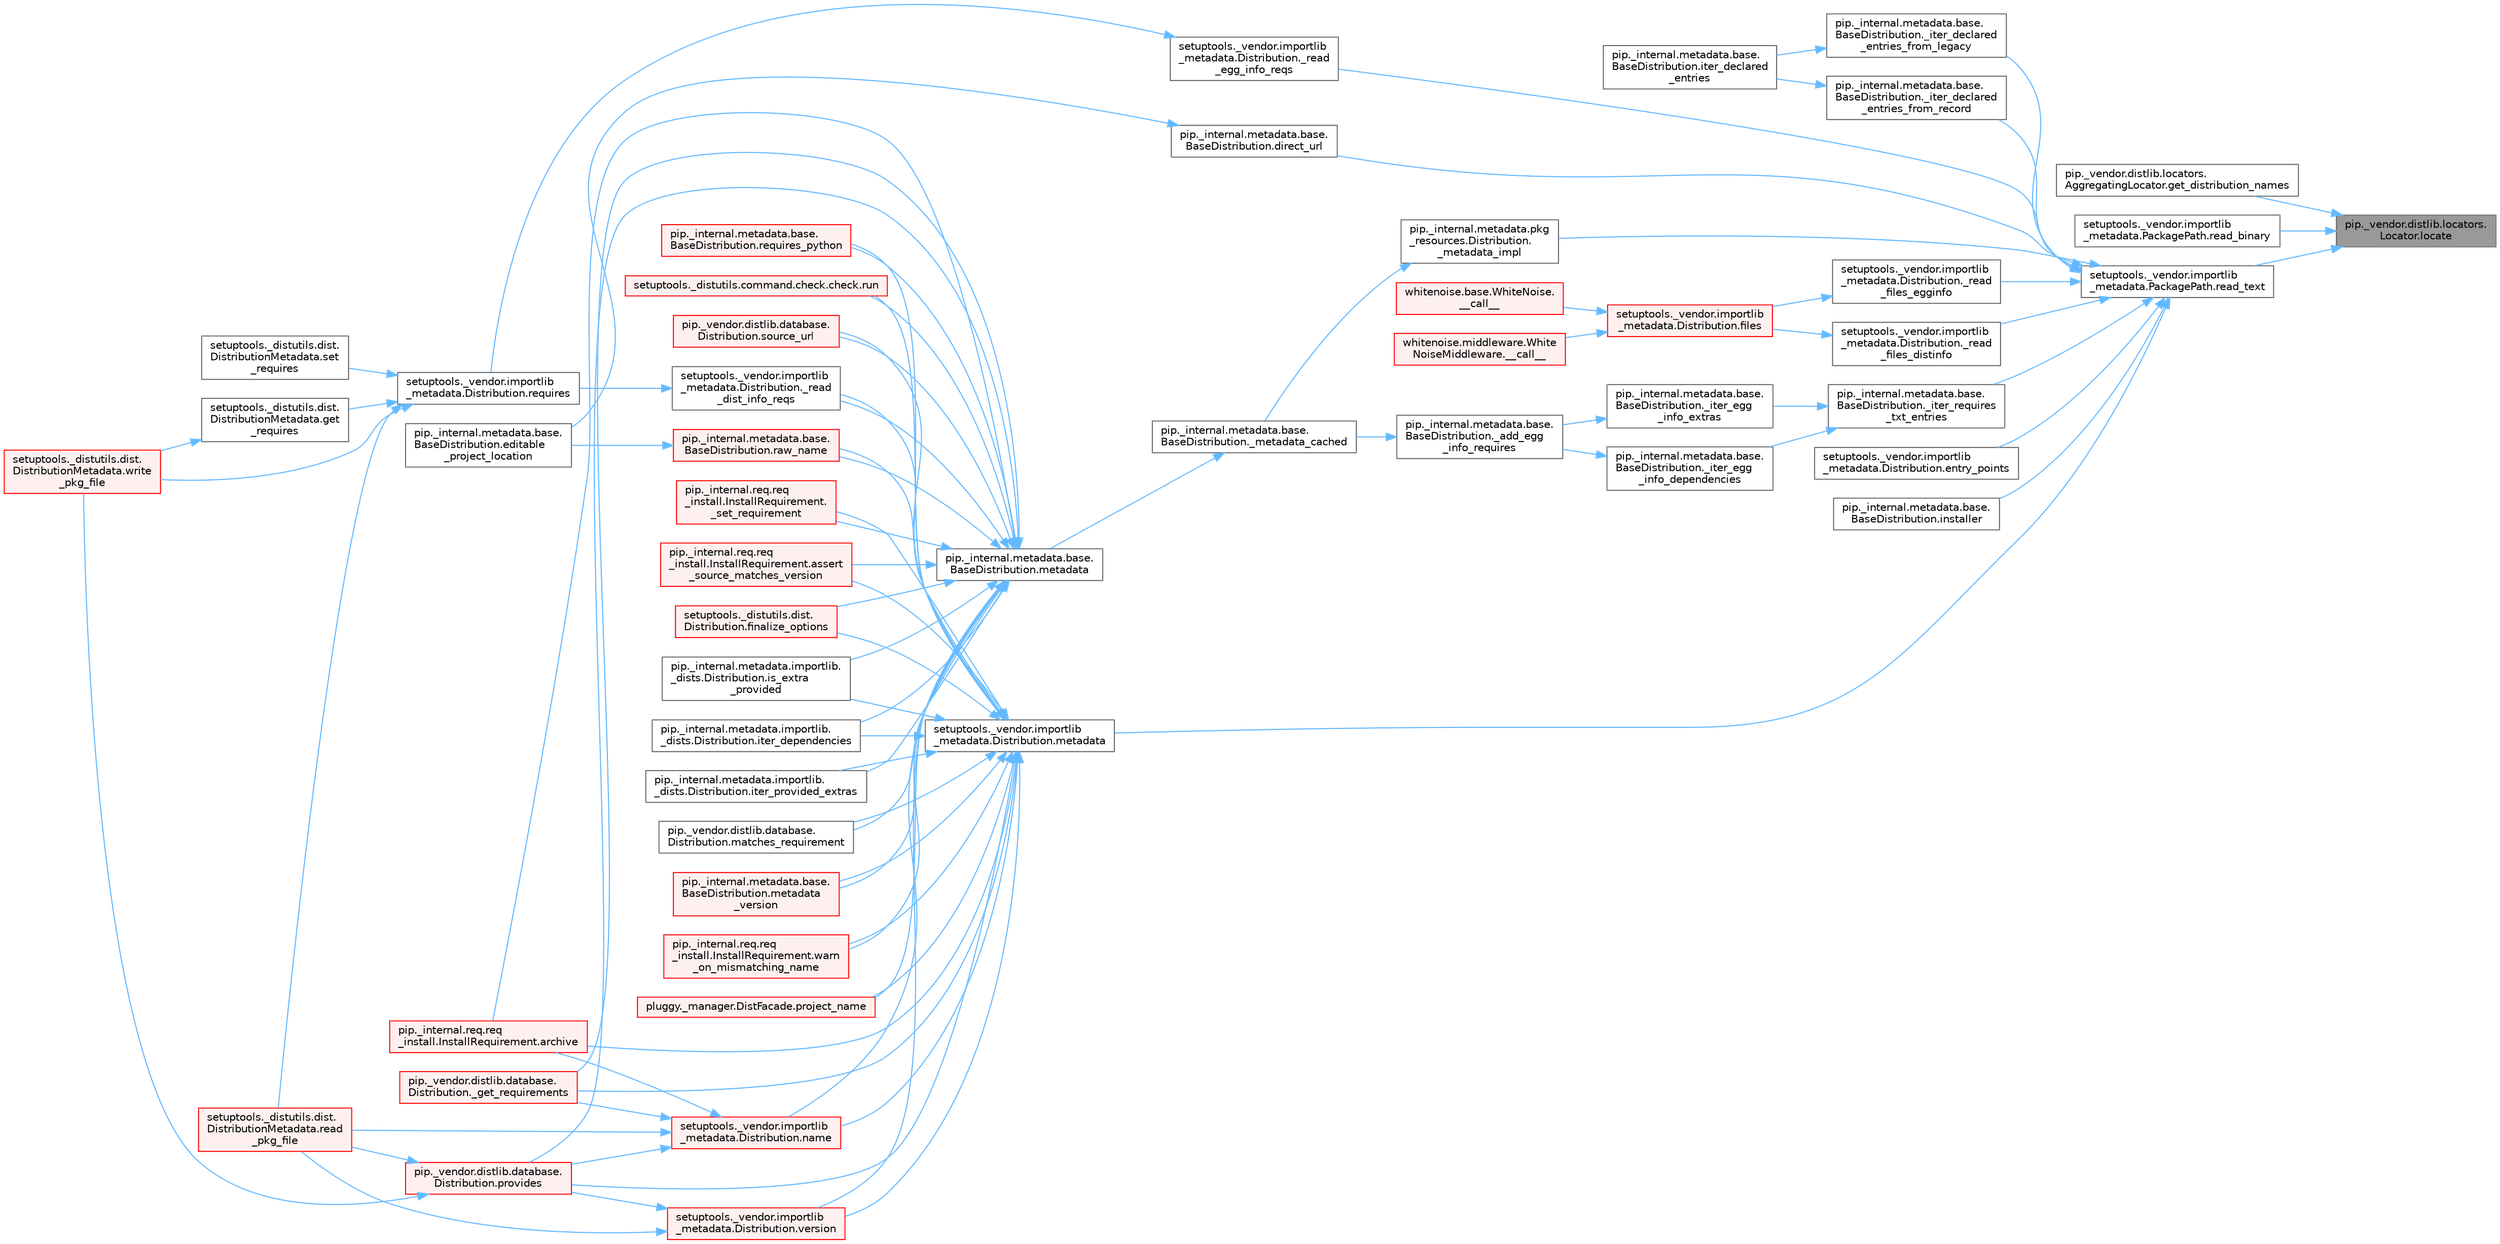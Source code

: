 digraph "pip._vendor.distlib.locators.Locator.locate"
{
 // LATEX_PDF_SIZE
  bgcolor="transparent";
  edge [fontname=Helvetica,fontsize=10,labelfontname=Helvetica,labelfontsize=10];
  node [fontname=Helvetica,fontsize=10,shape=box,height=0.2,width=0.4];
  rankdir="RL";
  Node1 [id="Node000001",label="pip._vendor.distlib.locators.\lLocator.locate",height=0.2,width=0.4,color="gray40", fillcolor="grey60", style="filled", fontcolor="black",tooltip=" "];
  Node1 -> Node2 [id="edge1_Node000001_Node000002",dir="back",color="steelblue1",style="solid",tooltip=" "];
  Node2 [id="Node000002",label="pip._vendor.distlib.locators.\lAggregatingLocator.get_distribution_names",height=0.2,width=0.4,color="grey40", fillcolor="white", style="filled",URL="$classpip_1_1__vendor_1_1distlib_1_1locators_1_1_aggregating_locator.html#a72fb0eda9eae16eb2da3ede42c27a043",tooltip=" "];
  Node1 -> Node3 [id="edge2_Node000001_Node000003",dir="back",color="steelblue1",style="solid",tooltip=" "];
  Node3 [id="Node000003",label="setuptools._vendor.importlib\l_metadata.PackagePath.read_binary",height=0.2,width=0.4,color="grey40", fillcolor="white", style="filled",URL="$classsetuptools_1_1__vendor_1_1importlib__metadata_1_1_package_path.html#ae2d8a883dfc77854f6b263801d671c33",tooltip=" "];
  Node1 -> Node4 [id="edge3_Node000001_Node000004",dir="back",color="steelblue1",style="solid",tooltip=" "];
  Node4 [id="Node000004",label="setuptools._vendor.importlib\l_metadata.PackagePath.read_text",height=0.2,width=0.4,color="grey40", fillcolor="white", style="filled",URL="$classsetuptools_1_1__vendor_1_1importlib__metadata_1_1_package_path.html#a39242d72760bba73b008f298119b94fa",tooltip=" "];
  Node4 -> Node5 [id="edge4_Node000004_Node000005",dir="back",color="steelblue1",style="solid",tooltip=" "];
  Node5 [id="Node000005",label="pip._internal.metadata.base.\lBaseDistribution._iter_declared\l_entries_from_legacy",height=0.2,width=0.4,color="grey40", fillcolor="white", style="filled",URL="$classpip_1_1__internal_1_1metadata_1_1base_1_1_base_distribution.html#afe1092a9a3492091a1532c8907ccd9e8",tooltip=" "];
  Node5 -> Node6 [id="edge5_Node000005_Node000006",dir="back",color="steelblue1",style="solid",tooltip=" "];
  Node6 [id="Node000006",label="pip._internal.metadata.base.\lBaseDistribution.iter_declared\l_entries",height=0.2,width=0.4,color="grey40", fillcolor="white", style="filled",URL="$classpip_1_1__internal_1_1metadata_1_1base_1_1_base_distribution.html#ad33966e99962529d5c28c9f24c0a4fbd",tooltip=" "];
  Node4 -> Node7 [id="edge6_Node000004_Node000007",dir="back",color="steelblue1",style="solid",tooltip=" "];
  Node7 [id="Node000007",label="pip._internal.metadata.base.\lBaseDistribution._iter_declared\l_entries_from_record",height=0.2,width=0.4,color="grey40", fillcolor="white", style="filled",URL="$classpip_1_1__internal_1_1metadata_1_1base_1_1_base_distribution.html#af8bddd34869792385f11247db796614c",tooltip=" "];
  Node7 -> Node6 [id="edge7_Node000007_Node000006",dir="back",color="steelblue1",style="solid",tooltip=" "];
  Node4 -> Node8 [id="edge8_Node000004_Node000008",dir="back",color="steelblue1",style="solid",tooltip=" "];
  Node8 [id="Node000008",label="pip._internal.metadata.base.\lBaseDistribution._iter_requires\l_txt_entries",height=0.2,width=0.4,color="grey40", fillcolor="white", style="filled",URL="$classpip_1_1__internal_1_1metadata_1_1base_1_1_base_distribution.html#a4ab931da7b4a3e0c22e0bae3f95af7e7",tooltip=" "];
  Node8 -> Node9 [id="edge9_Node000008_Node000009",dir="back",color="steelblue1",style="solid",tooltip=" "];
  Node9 [id="Node000009",label="pip._internal.metadata.base.\lBaseDistribution._iter_egg\l_info_dependencies",height=0.2,width=0.4,color="grey40", fillcolor="white", style="filled",URL="$classpip_1_1__internal_1_1metadata_1_1base_1_1_base_distribution.html#a9f32d31e5b61159777221f9d87e296c8",tooltip=" "];
  Node9 -> Node10 [id="edge10_Node000009_Node000010",dir="back",color="steelblue1",style="solid",tooltip=" "];
  Node10 [id="Node000010",label="pip._internal.metadata.base.\lBaseDistribution._add_egg\l_info_requires",height=0.2,width=0.4,color="grey40", fillcolor="white", style="filled",URL="$classpip_1_1__internal_1_1metadata_1_1base_1_1_base_distribution.html#aeb9894db2a91eedb5e651e5fe5607d50",tooltip=" "];
  Node10 -> Node11 [id="edge11_Node000010_Node000011",dir="back",color="steelblue1",style="solid",tooltip=" "];
  Node11 [id="Node000011",label="pip._internal.metadata.base.\lBaseDistribution._metadata_cached",height=0.2,width=0.4,color="grey40", fillcolor="white", style="filled",URL="$classpip_1_1__internal_1_1metadata_1_1base_1_1_base_distribution.html#a12683b16870a097bbe854e4ee3364f7f",tooltip=" "];
  Node11 -> Node12 [id="edge12_Node000011_Node000012",dir="back",color="steelblue1",style="solid",tooltip=" "];
  Node12 [id="Node000012",label="pip._internal.metadata.base.\lBaseDistribution.metadata",height=0.2,width=0.4,color="grey40", fillcolor="white", style="filled",URL="$classpip_1_1__internal_1_1metadata_1_1base_1_1_base_distribution.html#a665b55bcebd861e5959f53a7d2f1350f",tooltip=" "];
  Node12 -> Node13 [id="edge13_Node000012_Node000013",dir="back",color="steelblue1",style="solid",tooltip=" "];
  Node13 [id="Node000013",label="pip._vendor.distlib.database.\lDistribution._get_requirements",height=0.2,width=0.4,color="red", fillcolor="#FFF0F0", style="filled",URL="$classpip_1_1__vendor_1_1distlib_1_1database_1_1_distribution.html#a0366f5504f1b878068ba103c3f1e2bdf",tooltip=" "];
  Node12 -> Node1099 [id="edge14_Node000012_Node001099",dir="back",color="steelblue1",style="solid",tooltip=" "];
  Node1099 [id="Node001099",label="setuptools._vendor.importlib\l_metadata.Distribution._read\l_dist_info_reqs",height=0.2,width=0.4,color="grey40", fillcolor="white", style="filled",URL="$classsetuptools_1_1__vendor_1_1importlib__metadata_1_1_distribution.html#a52c9d55ae87f048965928ec1bfe237c7",tooltip=" "];
  Node1099 -> Node1019 [id="edge15_Node001099_Node001019",dir="back",color="steelblue1",style="solid",tooltip=" "];
  Node1019 [id="Node001019",label="setuptools._vendor.importlib\l_metadata.Distribution.requires",height=0.2,width=0.4,color="grey40", fillcolor="white", style="filled",URL="$classsetuptools_1_1__vendor_1_1importlib__metadata_1_1_distribution.html#ac025c2f6e021e16581119b61de809a95",tooltip=" "];
  Node1019 -> Node1020 [id="edge16_Node001019_Node001020",dir="back",color="steelblue1",style="solid",tooltip=" "];
  Node1020 [id="Node001020",label="setuptools._distutils.dist.\lDistributionMetadata.get\l_requires",height=0.2,width=0.4,color="grey40", fillcolor="white", style="filled",URL="$classsetuptools_1_1__distutils_1_1dist_1_1_distribution_metadata.html#a625768121dd821e2a54034d284359764",tooltip=" "];
  Node1020 -> Node735 [id="edge17_Node001020_Node000735",dir="back",color="steelblue1",style="solid",tooltip=" "];
  Node735 [id="Node000735",label="setuptools._distutils.dist.\lDistributionMetadata.write\l_pkg_file",height=0.2,width=0.4,color="red", fillcolor="#FFF0F0", style="filled",URL="$classsetuptools_1_1__distutils_1_1dist_1_1_distribution_metadata.html#a2a55009e9d487a82234459fb242f4be0",tooltip=" "];
  Node1019 -> Node1021 [id="edge18_Node001019_Node001021",dir="back",color="steelblue1",style="solid",tooltip=" "];
  Node1021 [id="Node001021",label="setuptools._distutils.dist.\lDistributionMetadata.read\l_pkg_file",height=0.2,width=0.4,color="red", fillcolor="#FFF0F0", style="filled",URL="$classsetuptools_1_1__distutils_1_1dist_1_1_distribution_metadata.html#a7efe01ce942992105bfa0866706a2f20",tooltip=" "];
  Node1019 -> Node1023 [id="edge19_Node001019_Node001023",dir="back",color="steelblue1",style="solid",tooltip=" "];
  Node1023 [id="Node001023",label="setuptools._distutils.dist.\lDistributionMetadata.set\l_requires",height=0.2,width=0.4,color="grey40", fillcolor="white", style="filled",URL="$classsetuptools_1_1__distutils_1_1dist_1_1_distribution_metadata.html#a511058df7b2152d2230a358d4119a537",tooltip=" "];
  Node1019 -> Node735 [id="edge20_Node001019_Node000735",dir="back",color="steelblue1",style="solid",tooltip=" "];
  Node12 -> Node1100 [id="edge21_Node000012_Node001100",dir="back",color="steelblue1",style="solid",tooltip=" "];
  Node1100 [id="Node001100",label="pip._internal.req.req\l_install.InstallRequirement.\l_set_requirement",height=0.2,width=0.4,color="red", fillcolor="#FFF0F0", style="filled",URL="$classpip_1_1__internal_1_1req_1_1req__install_1_1_install_requirement.html#a116c0d970e435f16d15928a6caf8aaf3",tooltip=" "];
  Node12 -> Node1102 [id="edge22_Node000012_Node001102",dir="back",color="steelblue1",style="solid",tooltip=" "];
  Node1102 [id="Node001102",label="pip._internal.req.req\l_install.InstallRequirement.archive",height=0.2,width=0.4,color="red", fillcolor="#FFF0F0", style="filled",URL="$classpip_1_1__internal_1_1req_1_1req__install_1_1_install_requirement.html#aef2764402e45a5e5555e22d5965f1350",tooltip=" "];
  Node12 -> Node1105 [id="edge23_Node000012_Node001105",dir="back",color="steelblue1",style="solid",tooltip=" "];
  Node1105 [id="Node001105",label="pip._internal.req.req\l_install.InstallRequirement.assert\l_source_matches_version",height=0.2,width=0.4,color="red", fillcolor="#FFF0F0", style="filled",URL="$classpip_1_1__internal_1_1req_1_1req__install_1_1_install_requirement.html#ab9a997e64cd50a33caf4722295a9cbf3",tooltip=" "];
  Node12 -> Node1106 [id="edge24_Node000012_Node001106",dir="back",color="steelblue1",style="solid",tooltip=" "];
  Node1106 [id="Node001106",label="setuptools._distutils.dist.\lDistribution.finalize_options",height=0.2,width=0.4,color="red", fillcolor="#FFF0F0", style="filled",URL="$classsetuptools_1_1__distutils_1_1dist_1_1_distribution.html#a907177e8ce492338e65227e2389f3f24",tooltip=" "];
  Node12 -> Node1107 [id="edge25_Node000012_Node001107",dir="back",color="steelblue1",style="solid",tooltip=" "];
  Node1107 [id="Node001107",label="pip._internal.metadata.importlib.\l_dists.Distribution.is_extra\l_provided",height=0.2,width=0.4,color="grey40", fillcolor="white", style="filled",URL="$classpip_1_1__internal_1_1metadata_1_1importlib_1_1__dists_1_1_distribution.html#ad175adf2a313d78887f07d63ed315713",tooltip=" "];
  Node12 -> Node1108 [id="edge26_Node000012_Node001108",dir="back",color="steelblue1",style="solid",tooltip=" "];
  Node1108 [id="Node001108",label="pip._internal.metadata.importlib.\l_dists.Distribution.iter_dependencies",height=0.2,width=0.4,color="grey40", fillcolor="white", style="filled",URL="$classpip_1_1__internal_1_1metadata_1_1importlib_1_1__dists_1_1_distribution.html#a10f0e8f6c05f4c2a3f1f205236e56ae6",tooltip=" "];
  Node12 -> Node1109 [id="edge27_Node000012_Node001109",dir="back",color="steelblue1",style="solid",tooltip=" "];
  Node1109 [id="Node001109",label="pip._internal.metadata.importlib.\l_dists.Distribution.iter_provided_extras",height=0.2,width=0.4,color="grey40", fillcolor="white", style="filled",URL="$classpip_1_1__internal_1_1metadata_1_1importlib_1_1__dists_1_1_distribution.html#a15fa99ddf602c815de8353cc5457d53e",tooltip=" "];
  Node12 -> Node1110 [id="edge28_Node000012_Node001110",dir="back",color="steelblue1",style="solid",tooltip=" "];
  Node1110 [id="Node001110",label="pip._vendor.distlib.database.\lDistribution.matches_requirement",height=0.2,width=0.4,color="grey40", fillcolor="white", style="filled",URL="$classpip_1_1__vendor_1_1distlib_1_1database_1_1_distribution.html#a5c454c24d6a128d42a86aa3ee9fc3bf7",tooltip=" "];
  Node12 -> Node1111 [id="edge29_Node000012_Node001111",dir="back",color="steelblue1",style="solid",tooltip=" "];
  Node1111 [id="Node001111",label="pip._internal.metadata.base.\lBaseDistribution.metadata\l_version",height=0.2,width=0.4,color="red", fillcolor="#FFF0F0", style="filled",URL="$classpip_1_1__internal_1_1metadata_1_1base_1_1_base_distribution.html#a231e3a1e8c609944f6122c32579a8230",tooltip=" "];
  Node12 -> Node1115 [id="edge30_Node000012_Node001115",dir="back",color="steelblue1",style="solid",tooltip=" "];
  Node1115 [id="Node001115",label="setuptools._vendor.importlib\l_metadata.Distribution.name",height=0.2,width=0.4,color="red", fillcolor="#FFF0F0", style="filled",URL="$classsetuptools_1_1__vendor_1_1importlib__metadata_1_1_distribution.html#a551b88da93b645681e12e5ed3d0019b4",tooltip=" "];
  Node1115 -> Node13 [id="edge31_Node001115_Node000013",dir="back",color="steelblue1",style="solid",tooltip=" "];
  Node1115 -> Node1102 [id="edge32_Node001115_Node001102",dir="back",color="steelblue1",style="solid",tooltip=" "];
  Node1115 -> Node2238 [id="edge33_Node001115_Node002238",dir="back",color="steelblue1",style="solid",tooltip=" "];
  Node2238 [id="Node002238",label="pip._vendor.distlib.database.\lDistribution.provides",height=0.2,width=0.4,color="red", fillcolor="#FFF0F0", style="filled",URL="$classpip_1_1__vendor_1_1distlib_1_1database_1_1_distribution.html#a4de0a18091046a76d9f6e2c424a50f7a",tooltip=" "];
  Node2238 -> Node1021 [id="edge34_Node002238_Node001021",dir="back",color="steelblue1",style="solid",tooltip=" "];
  Node2238 -> Node735 [id="edge35_Node002238_Node000735",dir="back",color="steelblue1",style="solid",tooltip=" "];
  Node1115 -> Node1021 [id="edge36_Node001115_Node001021",dir="back",color="steelblue1",style="solid",tooltip=" "];
  Node12 -> Node1687 [id="edge37_Node000012_Node001687",dir="back",color="steelblue1",style="solid",tooltip=" "];
  Node1687 [id="Node001687",label="pluggy._manager.DistFacade.project_name",height=0.2,width=0.4,color="red", fillcolor="#FFF0F0", style="filled",URL="$classpluggy_1_1__manager_1_1_dist_facade.html#a0c6a7601612999d7e2f7045dc9b31993",tooltip=" "];
  Node12 -> Node2238 [id="edge38_Node000012_Node002238",dir="back",color="steelblue1",style="solid",tooltip=" "];
  Node12 -> Node2390 [id="edge39_Node000012_Node002390",dir="back",color="steelblue1",style="solid",tooltip=" "];
  Node2390 [id="Node002390",label="pip._internal.metadata.base.\lBaseDistribution.raw_name",height=0.2,width=0.4,color="red", fillcolor="#FFF0F0", style="filled",URL="$classpip_1_1__internal_1_1metadata_1_1base_1_1_base_distribution.html#a99e5dbebc5edb6f25ac7f45d435e2051",tooltip=" "];
  Node2390 -> Node1095 [id="edge40_Node002390_Node001095",dir="back",color="steelblue1",style="solid",tooltip=" "];
  Node1095 [id="Node001095",label="pip._internal.metadata.base.\lBaseDistribution.editable\l_project_location",height=0.2,width=0.4,color="grey40", fillcolor="white", style="filled",URL="$classpip_1_1__internal_1_1metadata_1_1base_1_1_base_distribution.html#a59297eb536a210ff36a71d4dda673749",tooltip=" "];
  Node12 -> Node2411 [id="edge41_Node000012_Node002411",dir="back",color="steelblue1",style="solid",tooltip=" "];
  Node2411 [id="Node002411",label="pip._internal.metadata.base.\lBaseDistribution.requires_python",height=0.2,width=0.4,color="red", fillcolor="#FFF0F0", style="filled",URL="$classpip_1_1__internal_1_1metadata_1_1base_1_1_base_distribution.html#ad334a17a1fb4732e5686a00af92d32be",tooltip=" "];
  Node12 -> Node1668 [id="edge42_Node000012_Node001668",dir="back",color="steelblue1",style="solid",tooltip=" "];
  Node1668 [id="Node001668",label="setuptools._distutils.command.check.check.run",height=0.2,width=0.4,color="red", fillcolor="#FFF0F0", style="filled",URL="$classsetuptools_1_1__distutils_1_1command_1_1check_1_1check.html#a1ce0d2e58cedbd704c27a4fb830571d2",tooltip=" "];
  Node12 -> Node2413 [id="edge43_Node000012_Node002413",dir="back",color="steelblue1",style="solid",tooltip=" "];
  Node2413 [id="Node002413",label="pip._vendor.distlib.database.\lDistribution.source_url",height=0.2,width=0.4,color="red", fillcolor="#FFF0F0", style="filled",URL="$classpip_1_1__vendor_1_1distlib_1_1database_1_1_distribution.html#abba9335a26f150b4c845c9c8a474879c",tooltip=" "];
  Node12 -> Node2414 [id="edge44_Node000012_Node002414",dir="back",color="steelblue1",style="solid",tooltip=" "];
  Node2414 [id="Node002414",label="setuptools._vendor.importlib\l_metadata.Distribution.version",height=0.2,width=0.4,color="red", fillcolor="#FFF0F0", style="filled",URL="$classsetuptools_1_1__vendor_1_1importlib__metadata_1_1_distribution.html#a7c335c158718e634680c2c3ca271962e",tooltip=" "];
  Node2414 -> Node2238 [id="edge45_Node002414_Node002238",dir="back",color="steelblue1",style="solid",tooltip=" "];
  Node2414 -> Node1021 [id="edge46_Node002414_Node001021",dir="back",color="steelblue1",style="solid",tooltip=" "];
  Node12 -> Node2527 [id="edge47_Node000012_Node002527",dir="back",color="steelblue1",style="solid",tooltip=" "];
  Node2527 [id="Node002527",label="pip._internal.req.req\l_install.InstallRequirement.warn\l_on_mismatching_name",height=0.2,width=0.4,color="red", fillcolor="#FFF0F0", style="filled",URL="$classpip_1_1__internal_1_1req_1_1req__install_1_1_install_requirement.html#a01d1156c435f26a28b01b741bce7ef08",tooltip=" "];
  Node8 -> Node3177 [id="edge48_Node000008_Node003177",dir="back",color="steelblue1",style="solid",tooltip=" "];
  Node3177 [id="Node003177",label="pip._internal.metadata.base.\lBaseDistribution._iter_egg\l_info_extras",height=0.2,width=0.4,color="grey40", fillcolor="white", style="filled",URL="$classpip_1_1__internal_1_1metadata_1_1base_1_1_base_distribution.html#a27b7f678c0092f845d007f6237123895",tooltip=" "];
  Node3177 -> Node10 [id="edge49_Node003177_Node000010",dir="back",color="steelblue1",style="solid",tooltip=" "];
  Node4 -> Node1017 [id="edge50_Node000004_Node001017",dir="back",color="steelblue1",style="solid",tooltip=" "];
  Node1017 [id="Node001017",label="pip._internal.metadata.pkg\l_resources.Distribution.\l_metadata_impl",height=0.2,width=0.4,color="grey40", fillcolor="white", style="filled",URL="$classpip_1_1__internal_1_1metadata_1_1pkg__resources_1_1_distribution.html#a7d4ae76260de7d1936446c407277ad5b",tooltip=" "];
  Node1017 -> Node11 [id="edge51_Node001017_Node000011",dir="back",color="steelblue1",style="solid",tooltip=" "];
  Node4 -> Node1018 [id="edge52_Node000004_Node001018",dir="back",color="steelblue1",style="solid",tooltip=" "];
  Node1018 [id="Node001018",label="setuptools._vendor.importlib\l_metadata.Distribution._read\l_egg_info_reqs",height=0.2,width=0.4,color="grey40", fillcolor="white", style="filled",URL="$classsetuptools_1_1__vendor_1_1importlib__metadata_1_1_distribution.html#a48880f3c573fba822e14f87cf55ae6a4",tooltip=" "];
  Node1018 -> Node1019 [id="edge53_Node001018_Node001019",dir="back",color="steelblue1",style="solid",tooltip=" "];
  Node4 -> Node1024 [id="edge54_Node000004_Node001024",dir="back",color="steelblue1",style="solid",tooltip=" "];
  Node1024 [id="Node001024",label="setuptools._vendor.importlib\l_metadata.Distribution._read\l_files_distinfo",height=0.2,width=0.4,color="grey40", fillcolor="white", style="filled",URL="$classsetuptools_1_1__vendor_1_1importlib__metadata_1_1_distribution.html#a628110e2d7d92ea6b3593261b810ca15",tooltip=" "];
  Node1024 -> Node1025 [id="edge55_Node001024_Node001025",dir="back",color="steelblue1",style="solid",tooltip=" "];
  Node1025 [id="Node001025",label="setuptools._vendor.importlib\l_metadata.Distribution.files",height=0.2,width=0.4,color="red", fillcolor="#FFF0F0", style="filled",URL="$classsetuptools_1_1__vendor_1_1importlib__metadata_1_1_distribution.html#a4600c19bb68ff3c899dbcf38a2eaf98c",tooltip=" "];
  Node1025 -> Node1026 [id="edge56_Node001025_Node001026",dir="back",color="steelblue1",style="solid",tooltip=" "];
  Node1026 [id="Node001026",label="whitenoise.base.WhiteNoise.\l__call__",height=0.2,width=0.4,color="red", fillcolor="#FFF0F0", style="filled",URL="$classwhitenoise_1_1base_1_1_white_noise.html#ab69ed09639e4ade9a92277a9b899da68",tooltip=" "];
  Node1025 -> Node1027 [id="edge57_Node001025_Node001027",dir="back",color="steelblue1",style="solid",tooltip=" "];
  Node1027 [id="Node001027",label="whitenoise.middleware.White\lNoiseMiddleware.__call__",height=0.2,width=0.4,color="red", fillcolor="#FFF0F0", style="filled",URL="$classwhitenoise_1_1middleware_1_1_white_noise_middleware.html#aa3f80045431a706769634ee0fc6ca9d1",tooltip=" "];
  Node4 -> Node1093 [id="edge58_Node000004_Node001093",dir="back",color="steelblue1",style="solid",tooltip=" "];
  Node1093 [id="Node001093",label="setuptools._vendor.importlib\l_metadata.Distribution._read\l_files_egginfo",height=0.2,width=0.4,color="grey40", fillcolor="white", style="filled",URL="$classsetuptools_1_1__vendor_1_1importlib__metadata_1_1_distribution.html#a1f141ac67b8d6aa5021ba6f2cc832342",tooltip=" "];
  Node1093 -> Node1025 [id="edge59_Node001093_Node001025",dir="back",color="steelblue1",style="solid",tooltip=" "];
  Node4 -> Node1094 [id="edge60_Node000004_Node001094",dir="back",color="steelblue1",style="solid",tooltip=" "];
  Node1094 [id="Node001094",label="pip._internal.metadata.base.\lBaseDistribution.direct_url",height=0.2,width=0.4,color="grey40", fillcolor="white", style="filled",URL="$classpip_1_1__internal_1_1metadata_1_1base_1_1_base_distribution.html#a0580eb0ef6036f9d32d2f299633396ac",tooltip=" "];
  Node1094 -> Node1095 [id="edge61_Node001094_Node001095",dir="back",color="steelblue1",style="solid",tooltip=" "];
  Node4 -> Node1096 [id="edge62_Node000004_Node001096",dir="back",color="steelblue1",style="solid",tooltip=" "];
  Node1096 [id="Node001096",label="setuptools._vendor.importlib\l_metadata.Distribution.entry_points",height=0.2,width=0.4,color="grey40", fillcolor="white", style="filled",URL="$classsetuptools_1_1__vendor_1_1importlib__metadata_1_1_distribution.html#a705351815cfd62d5c1190a976e20ce4d",tooltip=" "];
  Node4 -> Node1097 [id="edge63_Node000004_Node001097",dir="back",color="steelblue1",style="solid",tooltip=" "];
  Node1097 [id="Node001097",label="pip._internal.metadata.base.\lBaseDistribution.installer",height=0.2,width=0.4,color="grey40", fillcolor="white", style="filled",URL="$classpip_1_1__internal_1_1metadata_1_1base_1_1_base_distribution.html#a06b714ef52e04d77efb85f7d3a535fa0",tooltip=" "];
  Node4 -> Node1098 [id="edge64_Node000004_Node001098",dir="back",color="steelblue1",style="solid",tooltip=" "];
  Node1098 [id="Node001098",label="setuptools._vendor.importlib\l_metadata.Distribution.metadata",height=0.2,width=0.4,color="grey40", fillcolor="white", style="filled",URL="$classsetuptools_1_1__vendor_1_1importlib__metadata_1_1_distribution.html#afe56c9fb55cf594cb94d0ebe52c32fad",tooltip=" "];
  Node1098 -> Node13 [id="edge65_Node001098_Node000013",dir="back",color="steelblue1",style="solid",tooltip=" "];
  Node1098 -> Node1099 [id="edge66_Node001098_Node001099",dir="back",color="steelblue1",style="solid",tooltip=" "];
  Node1098 -> Node1100 [id="edge67_Node001098_Node001100",dir="back",color="steelblue1",style="solid",tooltip=" "];
  Node1098 -> Node1102 [id="edge68_Node001098_Node001102",dir="back",color="steelblue1",style="solid",tooltip=" "];
  Node1098 -> Node1105 [id="edge69_Node001098_Node001105",dir="back",color="steelblue1",style="solid",tooltip=" "];
  Node1098 -> Node1106 [id="edge70_Node001098_Node001106",dir="back",color="steelblue1",style="solid",tooltip=" "];
  Node1098 -> Node1107 [id="edge71_Node001098_Node001107",dir="back",color="steelblue1",style="solid",tooltip=" "];
  Node1098 -> Node1108 [id="edge72_Node001098_Node001108",dir="back",color="steelblue1",style="solid",tooltip=" "];
  Node1098 -> Node1109 [id="edge73_Node001098_Node001109",dir="back",color="steelblue1",style="solid",tooltip=" "];
  Node1098 -> Node1110 [id="edge74_Node001098_Node001110",dir="back",color="steelblue1",style="solid",tooltip=" "];
  Node1098 -> Node1111 [id="edge75_Node001098_Node001111",dir="back",color="steelblue1",style="solid",tooltip=" "];
  Node1098 -> Node1115 [id="edge76_Node001098_Node001115",dir="back",color="steelblue1",style="solid",tooltip=" "];
  Node1098 -> Node1687 [id="edge77_Node001098_Node001687",dir="back",color="steelblue1",style="solid",tooltip=" "];
  Node1098 -> Node2238 [id="edge78_Node001098_Node002238",dir="back",color="steelblue1",style="solid",tooltip=" "];
  Node1098 -> Node2390 [id="edge79_Node001098_Node002390",dir="back",color="steelblue1",style="solid",tooltip=" "];
  Node1098 -> Node2411 [id="edge80_Node001098_Node002411",dir="back",color="steelblue1",style="solid",tooltip=" "];
  Node1098 -> Node1668 [id="edge81_Node001098_Node001668",dir="back",color="steelblue1",style="solid",tooltip=" "];
  Node1098 -> Node2413 [id="edge82_Node001098_Node002413",dir="back",color="steelblue1",style="solid",tooltip=" "];
  Node1098 -> Node2414 [id="edge83_Node001098_Node002414",dir="back",color="steelblue1",style="solid",tooltip=" "];
  Node1098 -> Node2527 [id="edge84_Node001098_Node002527",dir="back",color="steelblue1",style="solid",tooltip=" "];
}
